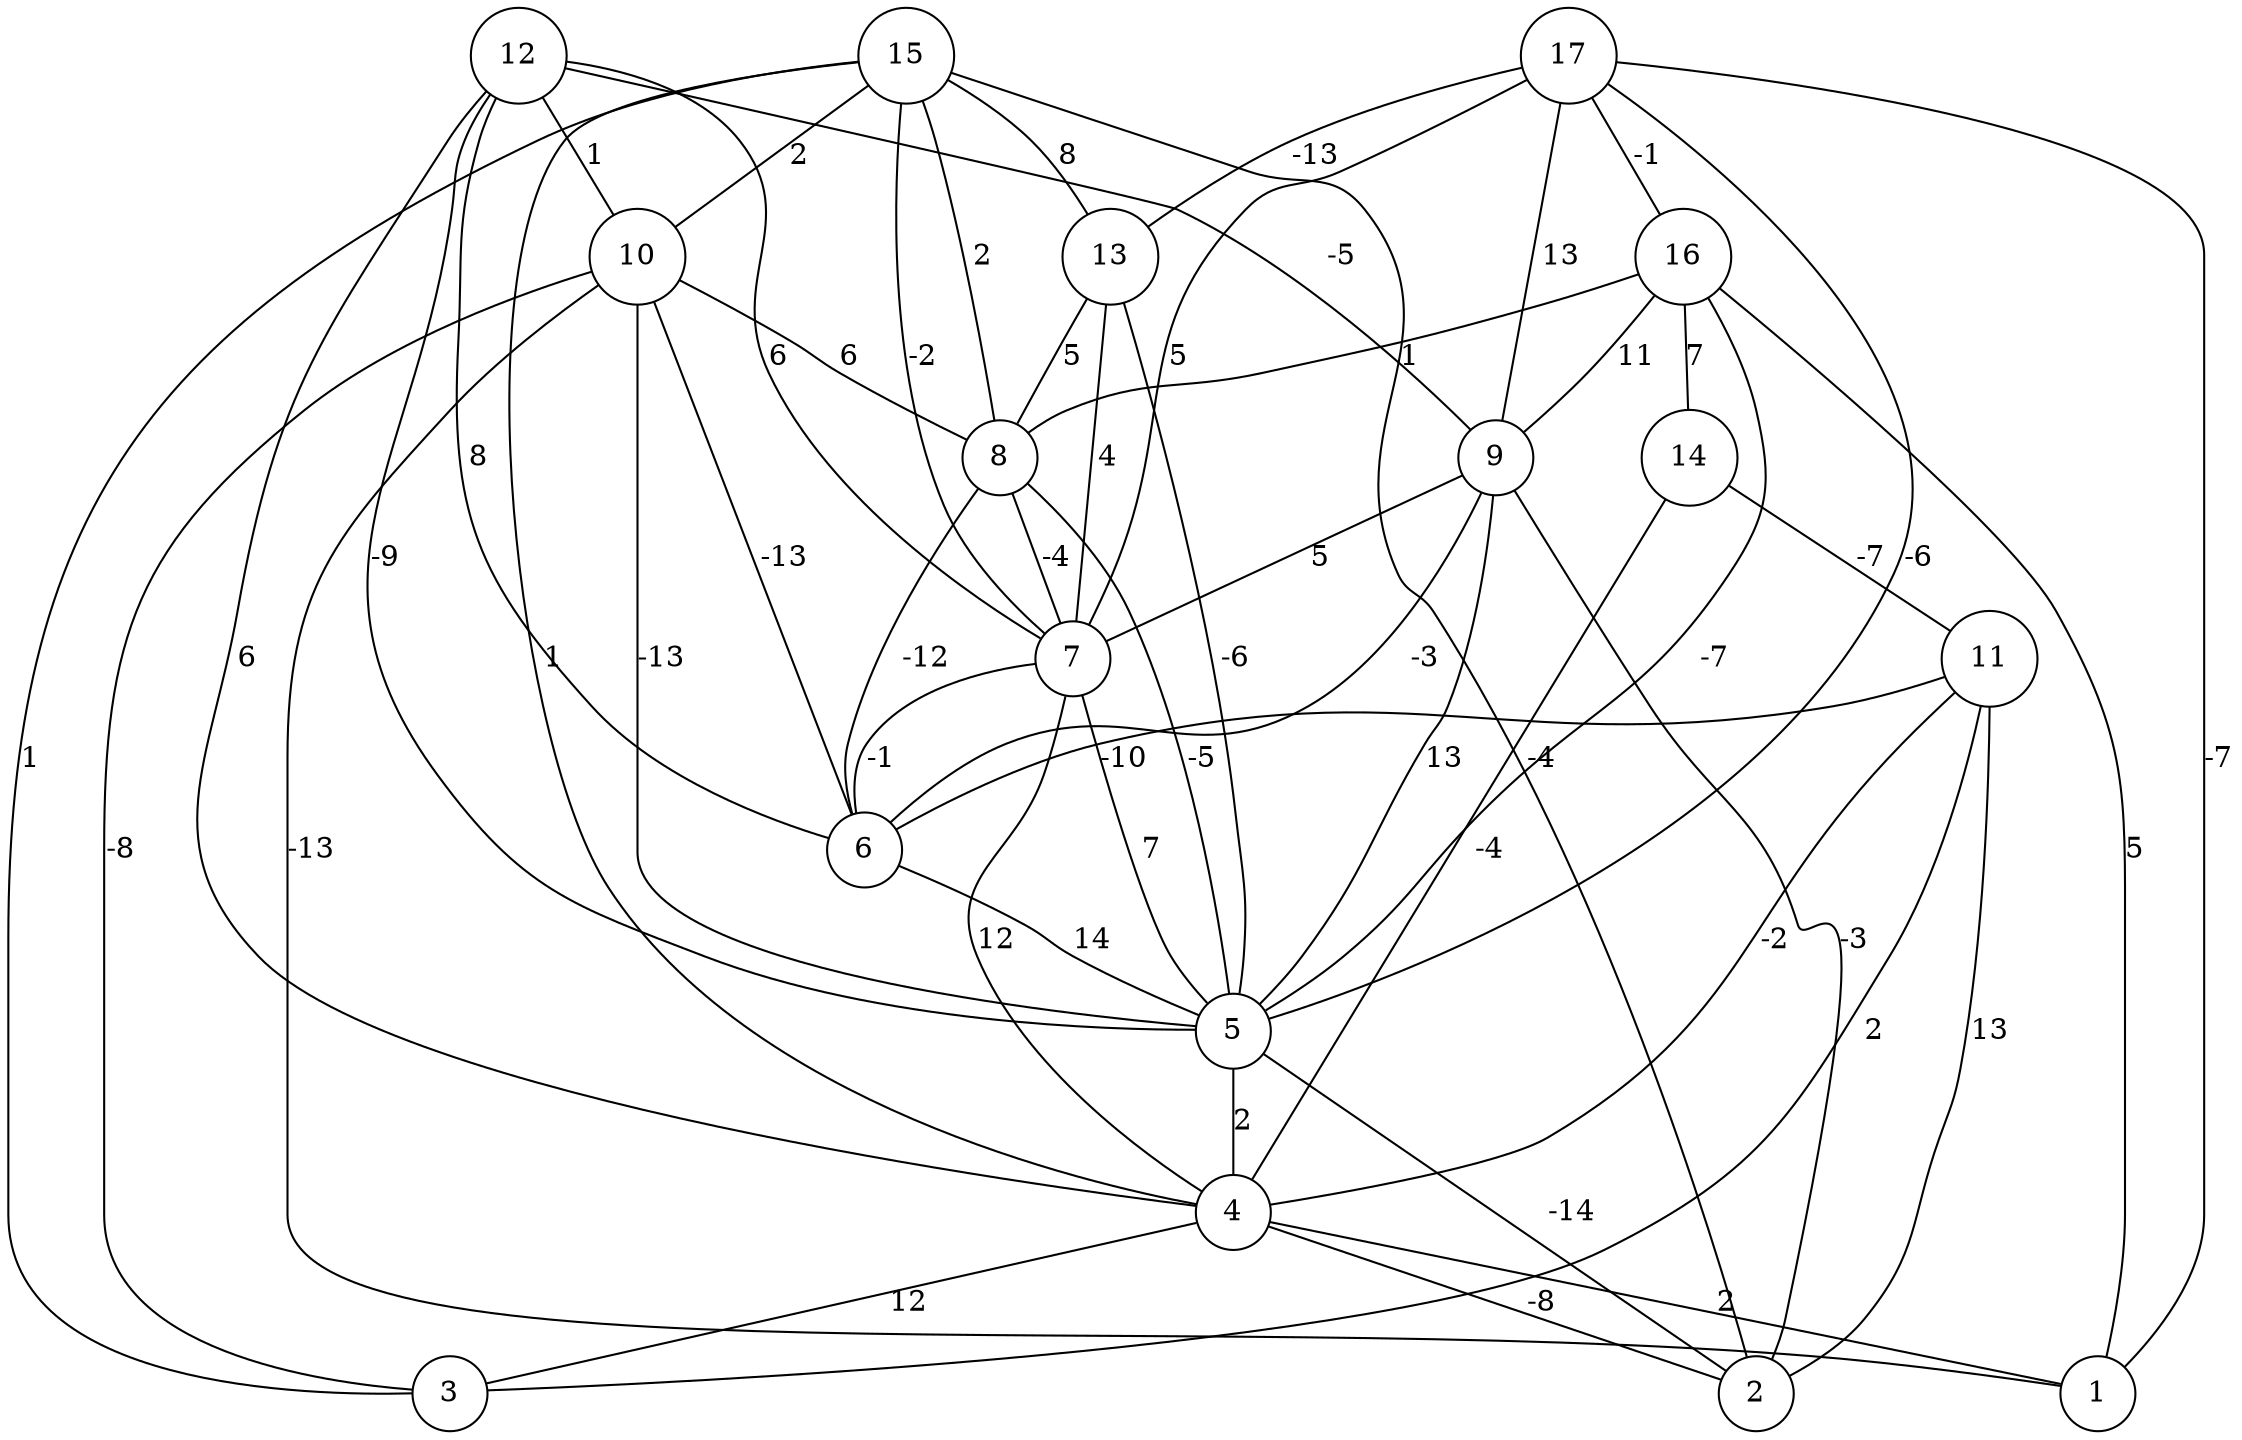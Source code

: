 graph { 
	 fontname="Helvetica,Arial,sans-serif" 
	 node [shape = circle]; 
	 17 -- 1 [label = "-7"];
	 17 -- 5 [label = "-6"];
	 17 -- 7 [label = "5"];
	 17 -- 9 [label = "13"];
	 17 -- 13 [label = "-13"];
	 17 -- 16 [label = "-1"];
	 16 -- 1 [label = "5"];
	 16 -- 5 [label = "-7"];
	 16 -- 8 [label = "1"];
	 16 -- 9 [label = "11"];
	 16 -- 14 [label = "7"];
	 15 -- 2 [label = "-4"];
	 15 -- 3 [label = "1"];
	 15 -- 4 [label = "1"];
	 15 -- 7 [label = "-2"];
	 15 -- 8 [label = "2"];
	 15 -- 10 [label = "2"];
	 15 -- 13 [label = "8"];
	 14 -- 4 [label = "-4"];
	 14 -- 11 [label = "-7"];
	 13 -- 5 [label = "-6"];
	 13 -- 7 [label = "4"];
	 13 -- 8 [label = "5"];
	 12 -- 4 [label = "6"];
	 12 -- 5 [label = "-9"];
	 12 -- 6 [label = "8"];
	 12 -- 7 [label = "6"];
	 12 -- 9 [label = "-5"];
	 12 -- 10 [label = "1"];
	 11 -- 2 [label = "13"];
	 11 -- 3 [label = "2"];
	 11 -- 4 [label = "-2"];
	 11 -- 6 [label = "-10"];
	 10 -- 1 [label = "-13"];
	 10 -- 3 [label = "-8"];
	 10 -- 5 [label = "-13"];
	 10 -- 6 [label = "-13"];
	 10 -- 8 [label = "6"];
	 9 -- 2 [label = "-3"];
	 9 -- 5 [label = "13"];
	 9 -- 6 [label = "-3"];
	 9 -- 7 [label = "5"];
	 8 -- 5 [label = "-5"];
	 8 -- 6 [label = "-12"];
	 8 -- 7 [label = "-4"];
	 7 -- 4 [label = "12"];
	 7 -- 5 [label = "7"];
	 7 -- 6 [label = "-1"];
	 6 -- 5 [label = "14"];
	 5 -- 2 [label = "-14"];
	 5 -- 4 [label = "2"];
	 4 -- 1 [label = "2"];
	 4 -- 2 [label = "-8"];
	 4 -- 3 [label = "12"];
	 1;
	 2;
	 3;
	 4;
	 5;
	 6;
	 7;
	 8;
	 9;
	 10;
	 11;
	 12;
	 13;
	 14;
	 15;
	 16;
	 17;
}
